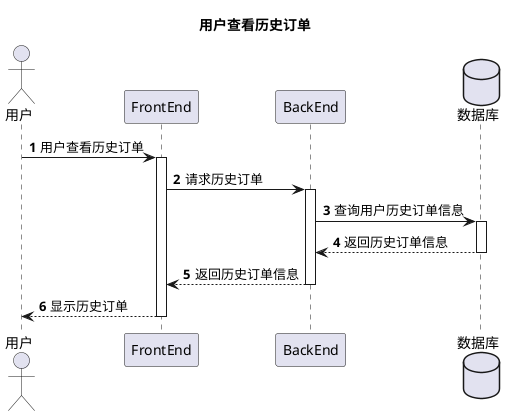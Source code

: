 @startuml
'https://plantuml.com/sequence-diagram

autonumber
title 用户查看历史订单

actor 用户
participant FrontEnd
participant BackEnd
database 数据库

用户 -> FrontEnd ++:用户查看历史订单
FrontEnd -> BackEnd ++: 请求历史订单
BackEnd -> 数据库 ++:查询用户历史订单信息
数据库 --> BackEnd --: 返回历史订单信息
BackEnd --> FrontEnd --:返回历史订单信息
FrontEnd --> 用户 --:显示历史订单

@enduml